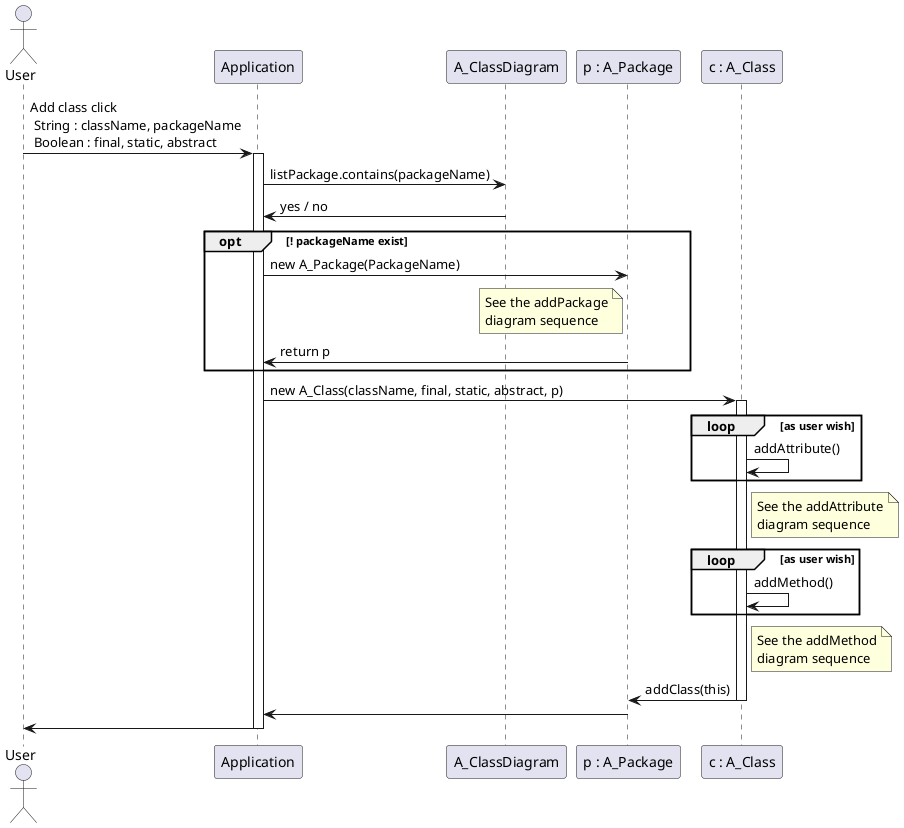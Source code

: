 @startuml

    actor User as u
    participant Application as a
    participant A_ClassDiagram as Cd
    participant "p : A_Package" as p
    participant "c : A_Class" as c

	u -> a: Add class click\n String : className, packageName\n Boolean : final, static, abstract
	activate a

	a -> Cd: listPackage.contains(packageName)
	Cd -> a: yes / no

	opt ! packageName exist
		a -> p: new A_Package(PackageName)
		note left of p
	    	See the addPackage
	    	diagram sequence
	    end note
	    p -> a: return p
	end

	a -> c: new A_Class(className, final, static, abstract, p)
	activate c

	loop as user wish
		c -> c: addAttribute()
	end
	note right of c
    	See the addAttribute
    	diagram sequence
    end note

	loop as user wish
		c -> c: addMethod()
	end
	note right of c
    	See the addMethod
    	diagram sequence
    end note

	c -> p: addClass(this)
	deactivate c

	p -> a:
	a -> u:
	deactivate a

@enduml